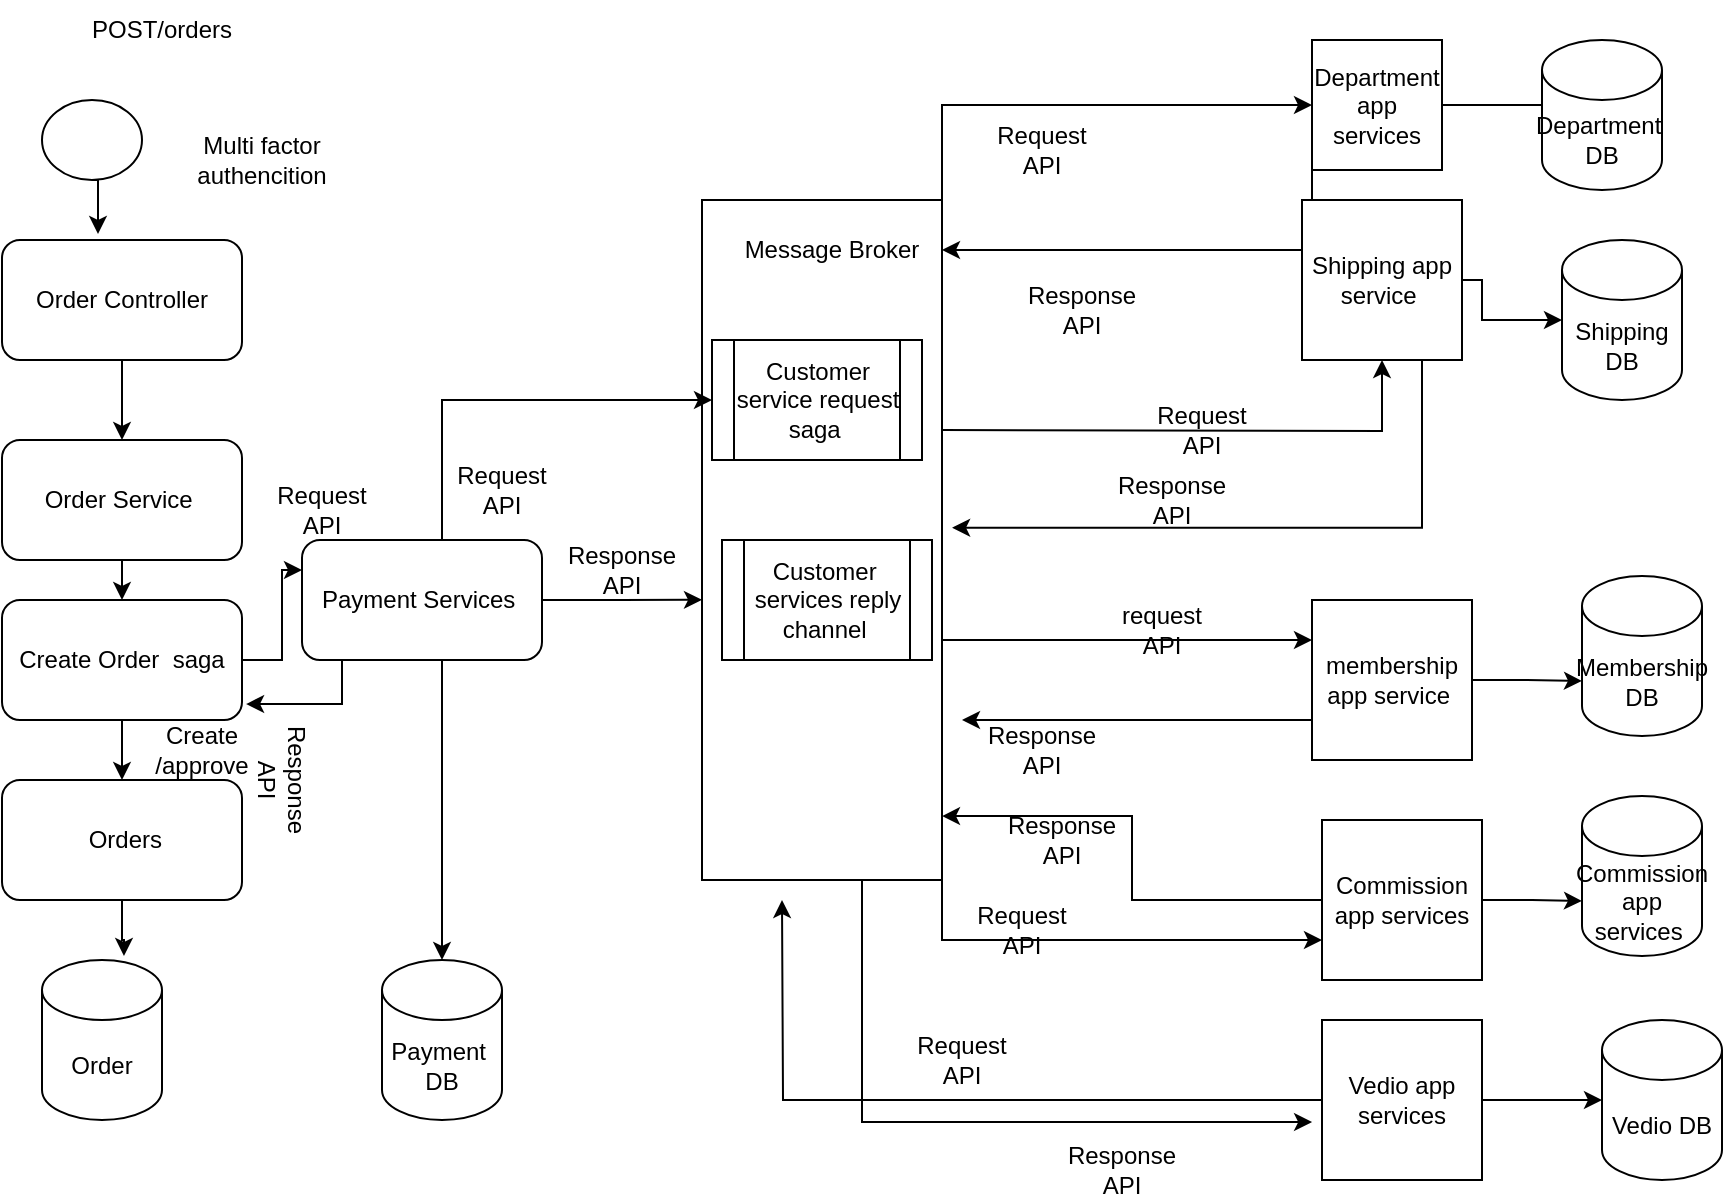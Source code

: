 <mxfile version="15.4.3" type="device"><diagram id="G7bZ2vjQT7AH2veqR1VY" name="Page-1"><mxGraphModel dx="868" dy="482" grid="1" gridSize="10" guides="1" tooltips="1" connect="1" arrows="1" fold="1" page="1" pageScale="1" pageWidth="850" pageHeight="1100" math="0" shadow="0"><root><mxCell id="0"/><mxCell id="1" parent="0"/><mxCell id="xNNhZ1Sa27OPdo_6xhIO-63" style="edgeStyle=orthogonalEdgeStyle;rounded=0;orthogonalLoop=1;jettySize=auto;html=1;entryX=0;entryY=0.75;entryDx=0;entryDy=0;exitX=1;exitY=1;exitDx=0;exitDy=0;" edge="1" parent="1" source="xNNhZ1Sa27OPdo_6xhIO-18" target="xNNhZ1Sa27OPdo_6xhIO-51"><mxGeometry relative="1" as="geometry"/></mxCell><mxCell id="xNNhZ1Sa27OPdo_6xhIO-74" style="edgeStyle=orthogonalEdgeStyle;rounded=0;orthogonalLoop=1;jettySize=auto;html=1;entryX=-0.062;entryY=0.638;entryDx=0;entryDy=0;entryPerimeter=0;" edge="1" parent="1" source="xNNhZ1Sa27OPdo_6xhIO-59" target="xNNhZ1Sa27OPdo_6xhIO-53"><mxGeometry relative="1" as="geometry"><Array as="points"><mxPoint x="490" y="581"/></Array></mxGeometry></mxCell><mxCell id="xNNhZ1Sa27OPdo_6xhIO-59" value="" style="rounded=0;whiteSpace=wrap;html=1;" vertex="1" parent="1"><mxGeometry x="410" y="120" width="120" height="340" as="geometry"/></mxCell><mxCell id="xNNhZ1Sa27OPdo_6xhIO-3" style="edgeStyle=orthogonalEdgeStyle;rounded=0;orthogonalLoop=1;jettySize=auto;html=1;exitX=0.5;exitY=1;exitDx=0;exitDy=0;entryX=0.4;entryY=-0.05;entryDx=0;entryDy=0;entryPerimeter=0;" edge="1" parent="1" source="xNNhZ1Sa27OPdo_6xhIO-1" target="xNNhZ1Sa27OPdo_6xhIO-2"><mxGeometry relative="1" as="geometry"/></mxCell><mxCell id="xNNhZ1Sa27OPdo_6xhIO-1" value="" style="ellipse;whiteSpace=wrap;html=1;" vertex="1" parent="1"><mxGeometry x="80" y="70" width="50" height="40" as="geometry"/></mxCell><mxCell id="xNNhZ1Sa27OPdo_6xhIO-8" style="edgeStyle=orthogonalEdgeStyle;rounded=0;orthogonalLoop=1;jettySize=auto;html=1;exitX=0.5;exitY=1;exitDx=0;exitDy=0;entryX=0.5;entryY=0;entryDx=0;entryDy=0;" edge="1" parent="1" source="xNNhZ1Sa27OPdo_6xhIO-2" target="xNNhZ1Sa27OPdo_6xhIO-4"><mxGeometry relative="1" as="geometry"/></mxCell><mxCell id="xNNhZ1Sa27OPdo_6xhIO-2" value="Order Controller" style="rounded=1;whiteSpace=wrap;html=1;" vertex="1" parent="1"><mxGeometry x="60" y="140" width="120" height="60" as="geometry"/></mxCell><mxCell id="xNNhZ1Sa27OPdo_6xhIO-11" style="edgeStyle=orthogonalEdgeStyle;rounded=0;orthogonalLoop=1;jettySize=auto;html=1;exitX=0.5;exitY=1;exitDx=0;exitDy=0;entryX=0.5;entryY=0;entryDx=0;entryDy=0;" edge="1" parent="1" source="xNNhZ1Sa27OPdo_6xhIO-4" target="xNNhZ1Sa27OPdo_6xhIO-9"><mxGeometry relative="1" as="geometry"/></mxCell><mxCell id="xNNhZ1Sa27OPdo_6xhIO-4" value="Order Service&amp;nbsp;" style="rounded=1;whiteSpace=wrap;html=1;" vertex="1" parent="1"><mxGeometry x="60" y="240" width="120" height="60" as="geometry"/></mxCell><mxCell id="xNNhZ1Sa27OPdo_6xhIO-7" value="POST/orders" style="text;html=1;strokeColor=none;fillColor=none;align=center;verticalAlign=middle;whiteSpace=wrap;rounded=0;" vertex="1" parent="1"><mxGeometry x="100" y="20" width="80" height="30" as="geometry"/></mxCell><mxCell id="xNNhZ1Sa27OPdo_6xhIO-12" style="edgeStyle=orthogonalEdgeStyle;rounded=0;orthogonalLoop=1;jettySize=auto;html=1;exitX=0.5;exitY=1;exitDx=0;exitDy=0;" edge="1" parent="1" source="xNNhZ1Sa27OPdo_6xhIO-9" target="xNNhZ1Sa27OPdo_6xhIO-10"><mxGeometry relative="1" as="geometry"/></mxCell><mxCell id="xNNhZ1Sa27OPdo_6xhIO-35" style="edgeStyle=orthogonalEdgeStyle;rounded=0;orthogonalLoop=1;jettySize=auto;html=1;entryX=0;entryY=0.5;entryDx=0;entryDy=0;exitX=0.5;exitY=0;exitDx=0;exitDy=0;" edge="1" parent="1" source="xNNhZ1Sa27OPdo_6xhIO-83" target="xNNhZ1Sa27OPdo_6xhIO-19"><mxGeometry relative="1" as="geometry"><mxPoint x="280" y="400" as="sourcePoint"/><Array as="points"><mxPoint x="280" y="290"/><mxPoint x="280" y="220"/></Array></mxGeometry></mxCell><mxCell id="xNNhZ1Sa27OPdo_6xhIO-92" style="edgeStyle=orthogonalEdgeStyle;rounded=0;orthogonalLoop=1;jettySize=auto;html=1;exitX=1;exitY=0.5;exitDx=0;exitDy=0;entryX=0;entryY=0.25;entryDx=0;entryDy=0;" edge="1" parent="1" source="xNNhZ1Sa27OPdo_6xhIO-9" target="xNNhZ1Sa27OPdo_6xhIO-83"><mxGeometry relative="1" as="geometry"/></mxCell><mxCell id="xNNhZ1Sa27OPdo_6xhIO-9" value="Create Order&amp;nbsp; saga" style="rounded=1;whiteSpace=wrap;html=1;" vertex="1" parent="1"><mxGeometry x="60" y="320" width="120" height="60" as="geometry"/></mxCell><mxCell id="xNNhZ1Sa27OPdo_6xhIO-27" style="edgeStyle=orthogonalEdgeStyle;rounded=0;orthogonalLoop=1;jettySize=auto;html=1;exitX=0.5;exitY=1;exitDx=0;exitDy=0;entryX=0.683;entryY=-0.025;entryDx=0;entryDy=0;entryPerimeter=0;" edge="1" parent="1" source="xNNhZ1Sa27OPdo_6xhIO-10" target="xNNhZ1Sa27OPdo_6xhIO-26"><mxGeometry relative="1" as="geometry"><Array as="points"><mxPoint x="120" y="490"/><mxPoint x="121" y="490"/></Array></mxGeometry></mxCell><mxCell id="xNNhZ1Sa27OPdo_6xhIO-10" value="&amp;nbsp;Orders" style="rounded=1;whiteSpace=wrap;html=1;" vertex="1" parent="1"><mxGeometry x="60" y="410" width="120" height="60" as="geometry"/></mxCell><mxCell id="xNNhZ1Sa27OPdo_6xhIO-13" value="Create /approve" style="text;html=1;strokeColor=none;fillColor=none;align=center;verticalAlign=middle;whiteSpace=wrap;rounded=0;" vertex="1" parent="1"><mxGeometry x="130" y="380" width="60" height="30" as="geometry"/></mxCell><mxCell id="xNNhZ1Sa27OPdo_6xhIO-18" value="Message Broker" style="text;html=1;strokeColor=none;fillColor=none;align=center;verticalAlign=middle;whiteSpace=wrap;rounded=0;" vertex="1" parent="1"><mxGeometry x="420" y="130" width="110" height="30" as="geometry"/></mxCell><mxCell id="xNNhZ1Sa27OPdo_6xhIO-32" style="edgeStyle=orthogonalEdgeStyle;rounded=0;orthogonalLoop=1;jettySize=auto;html=1;entryX=0;entryY=0.5;entryDx=0;entryDy=0;exitX=1;exitY=0;exitDx=0;exitDy=0;" edge="1" parent="1" source="xNNhZ1Sa27OPdo_6xhIO-18" target="xNNhZ1Sa27OPdo_6xhIO-30"><mxGeometry relative="1" as="geometry"><mxPoint x="530" y="220" as="sourcePoint"/></mxGeometry></mxCell><mxCell id="xNNhZ1Sa27OPdo_6xhIO-19" value="Customer service request saga&amp;nbsp;" style="shape=process;whiteSpace=wrap;html=1;backgroundOutline=1;" vertex="1" parent="1"><mxGeometry x="415" y="190" width="105" height="60" as="geometry"/></mxCell><mxCell id="xNNhZ1Sa27OPdo_6xhIO-48" style="edgeStyle=orthogonalEdgeStyle;rounded=0;orthogonalLoop=1;jettySize=auto;html=1;exitX=1;exitY=0.647;exitDx=0;exitDy=0;entryX=0;entryY=0.25;entryDx=0;entryDy=0;exitPerimeter=0;" edge="1" parent="1" source="xNNhZ1Sa27OPdo_6xhIO-59" target="xNNhZ1Sa27OPdo_6xhIO-41"><mxGeometry relative="1" as="geometry"/></mxCell><mxCell id="xNNhZ1Sa27OPdo_6xhIO-21" value="Customer&amp;nbsp; services reply channel&amp;nbsp;" style="shape=process;whiteSpace=wrap;html=1;backgroundOutline=1;" vertex="1" parent="1"><mxGeometry x="420" y="290" width="105" height="60" as="geometry"/></mxCell><mxCell id="xNNhZ1Sa27OPdo_6xhIO-26" value="Order" style="shape=cylinder3;whiteSpace=wrap;html=1;boundedLbl=1;backgroundOutline=1;size=15;" vertex="1" parent="1"><mxGeometry x="80" y="500" width="60" height="80" as="geometry"/></mxCell><mxCell id="xNNhZ1Sa27OPdo_6xhIO-65" style="edgeStyle=orthogonalEdgeStyle;rounded=0;orthogonalLoop=1;jettySize=auto;html=1;exitX=0;exitY=1;exitDx=0;exitDy=0;entryX=1;entryY=0.5;entryDx=0;entryDy=0;" edge="1" parent="1" source="xNNhZ1Sa27OPdo_6xhIO-30" target="xNNhZ1Sa27OPdo_6xhIO-18"><mxGeometry relative="1" as="geometry"/></mxCell><mxCell id="xNNhZ1Sa27OPdo_6xhIO-78" style="edgeStyle=orthogonalEdgeStyle;rounded=0;orthogonalLoop=1;jettySize=auto;html=1;entryX=0.167;entryY=0.433;entryDx=0;entryDy=0;entryPerimeter=0;" edge="1" parent="1" source="xNNhZ1Sa27OPdo_6xhIO-30" target="xNNhZ1Sa27OPdo_6xhIO-44"><mxGeometry relative="1" as="geometry"/></mxCell><mxCell id="xNNhZ1Sa27OPdo_6xhIO-30" value="Department app services" style="whiteSpace=wrap;html=1;aspect=fixed;" vertex="1" parent="1"><mxGeometry x="715" y="40" width="65" height="65" as="geometry"/></mxCell><mxCell id="xNNhZ1Sa27OPdo_6xhIO-45" style="edgeStyle=orthogonalEdgeStyle;rounded=0;orthogonalLoop=1;jettySize=auto;html=1;" edge="1" parent="1" target="xNNhZ1Sa27OPdo_6xhIO-31"><mxGeometry relative="1" as="geometry"><mxPoint x="530" y="235" as="sourcePoint"/></mxGeometry></mxCell><mxCell id="xNNhZ1Sa27OPdo_6xhIO-67" style="edgeStyle=orthogonalEdgeStyle;rounded=0;orthogonalLoop=1;jettySize=auto;html=1;exitX=0.75;exitY=1;exitDx=0;exitDy=0;entryX=1.042;entryY=0.482;entryDx=0;entryDy=0;entryPerimeter=0;" edge="1" parent="1" source="xNNhZ1Sa27OPdo_6xhIO-31" target="xNNhZ1Sa27OPdo_6xhIO-59"><mxGeometry relative="1" as="geometry"/></mxCell><mxCell id="xNNhZ1Sa27OPdo_6xhIO-79" style="edgeStyle=orthogonalEdgeStyle;rounded=0;orthogonalLoop=1;jettySize=auto;html=1;entryX=0;entryY=0.5;entryDx=0;entryDy=0;entryPerimeter=0;" edge="1" parent="1" source="xNNhZ1Sa27OPdo_6xhIO-31" target="xNNhZ1Sa27OPdo_6xhIO-58"><mxGeometry relative="1" as="geometry"><Array as="points"><mxPoint x="800" y="160"/><mxPoint x="800" y="180"/></Array></mxGeometry></mxCell><mxCell id="xNNhZ1Sa27OPdo_6xhIO-31" value="Shipping app service&amp;nbsp;" style="whiteSpace=wrap;html=1;aspect=fixed;" vertex="1" parent="1"><mxGeometry x="710" y="120" width="80" height="80" as="geometry"/></mxCell><mxCell id="xNNhZ1Sa27OPdo_6xhIO-36" value="Request API" style="text;html=1;strokeColor=none;fillColor=none;align=center;verticalAlign=middle;whiteSpace=wrap;rounded=0;" vertex="1" parent="1"><mxGeometry x="280" y="250" width="60" height="30" as="geometry"/></mxCell><mxCell id="xNNhZ1Sa27OPdo_6xhIO-37" value="Response API" style="text;html=1;strokeColor=none;fillColor=none;align=center;verticalAlign=middle;whiteSpace=wrap;rounded=0;" vertex="1" parent="1"><mxGeometry x="340" y="290" width="60" height="30" as="geometry"/></mxCell><mxCell id="xNNhZ1Sa27OPdo_6xhIO-38" value="Request API" style="text;html=1;strokeColor=none;fillColor=none;align=center;verticalAlign=middle;whiteSpace=wrap;rounded=0;" vertex="1" parent="1"><mxGeometry x="550" y="80" width="60" height="30" as="geometry"/></mxCell><mxCell id="xNNhZ1Sa27OPdo_6xhIO-39" value="Response API" style="text;html=1;strokeColor=none;fillColor=none;align=center;verticalAlign=middle;whiteSpace=wrap;rounded=0;" vertex="1" parent="1"><mxGeometry x="615" y="255" width="60" height="30" as="geometry"/></mxCell><mxCell id="xNNhZ1Sa27OPdo_6xhIO-69" style="edgeStyle=orthogonalEdgeStyle;rounded=0;orthogonalLoop=1;jettySize=auto;html=1;exitX=0;exitY=0.75;exitDx=0;exitDy=0;" edge="1" parent="1" source="xNNhZ1Sa27OPdo_6xhIO-41"><mxGeometry relative="1" as="geometry"><mxPoint x="540" y="380" as="targetPoint"/></mxGeometry></mxCell><mxCell id="xNNhZ1Sa27OPdo_6xhIO-80" style="edgeStyle=orthogonalEdgeStyle;rounded=0;orthogonalLoop=1;jettySize=auto;html=1;entryX=0;entryY=0;entryDx=0;entryDy=52.5;entryPerimeter=0;" edge="1" parent="1" source="xNNhZ1Sa27OPdo_6xhIO-41" target="xNNhZ1Sa27OPdo_6xhIO-57"><mxGeometry relative="1" as="geometry"/></mxCell><mxCell id="xNNhZ1Sa27OPdo_6xhIO-41" value="membership app service&amp;nbsp;" style="whiteSpace=wrap;html=1;aspect=fixed;" vertex="1" parent="1"><mxGeometry x="715" y="320" width="80" height="80" as="geometry"/></mxCell><mxCell id="xNNhZ1Sa27OPdo_6xhIO-44" value="Department&amp;nbsp; DB" style="shape=cylinder3;whiteSpace=wrap;html=1;boundedLbl=1;backgroundOutline=1;size=15;" vertex="1" parent="1"><mxGeometry x="830" y="40" width="60" height="75" as="geometry"/></mxCell><mxCell id="xNNhZ1Sa27OPdo_6xhIO-46" value="request API" style="text;html=1;strokeColor=none;fillColor=none;align=center;verticalAlign=middle;whiteSpace=wrap;rounded=0;" vertex="1" parent="1"><mxGeometry x="610" y="320" width="60" height="30" as="geometry"/></mxCell><mxCell id="xNNhZ1Sa27OPdo_6xhIO-50" value="Request API" style="text;html=1;strokeColor=none;fillColor=none;align=center;verticalAlign=middle;whiteSpace=wrap;rounded=0;" vertex="1" parent="1"><mxGeometry x="630" y="220" width="60" height="30" as="geometry"/></mxCell><mxCell id="xNNhZ1Sa27OPdo_6xhIO-73" style="edgeStyle=orthogonalEdgeStyle;rounded=0;orthogonalLoop=1;jettySize=auto;html=1;entryX=1;entryY=0.906;entryDx=0;entryDy=0;entryPerimeter=0;" edge="1" parent="1" source="xNNhZ1Sa27OPdo_6xhIO-51" target="xNNhZ1Sa27OPdo_6xhIO-59"><mxGeometry relative="1" as="geometry"/></mxCell><mxCell id="xNNhZ1Sa27OPdo_6xhIO-81" style="edgeStyle=orthogonalEdgeStyle;rounded=0;orthogonalLoop=1;jettySize=auto;html=1;exitX=1;exitY=0.5;exitDx=0;exitDy=0;entryX=0;entryY=0;entryDx=0;entryDy=52.5;entryPerimeter=0;" edge="1" parent="1" source="xNNhZ1Sa27OPdo_6xhIO-51" target="xNNhZ1Sa27OPdo_6xhIO-61"><mxGeometry relative="1" as="geometry"/></mxCell><mxCell id="xNNhZ1Sa27OPdo_6xhIO-51" value="Commission app services" style="whiteSpace=wrap;html=1;aspect=fixed;" vertex="1" parent="1"><mxGeometry x="720" y="430" width="80" height="80" as="geometry"/></mxCell><mxCell id="xNNhZ1Sa27OPdo_6xhIO-76" style="edgeStyle=orthogonalEdgeStyle;rounded=0;orthogonalLoop=1;jettySize=auto;html=1;" edge="1" parent="1" source="xNNhZ1Sa27OPdo_6xhIO-53"><mxGeometry relative="1" as="geometry"><mxPoint x="450" y="470" as="targetPoint"/></mxGeometry></mxCell><mxCell id="xNNhZ1Sa27OPdo_6xhIO-82" style="edgeStyle=orthogonalEdgeStyle;rounded=0;orthogonalLoop=1;jettySize=auto;html=1;" edge="1" parent="1" source="xNNhZ1Sa27OPdo_6xhIO-53" target="xNNhZ1Sa27OPdo_6xhIO-62"><mxGeometry relative="1" as="geometry"/></mxCell><mxCell id="xNNhZ1Sa27OPdo_6xhIO-53" value="Vedio app services" style="whiteSpace=wrap;html=1;aspect=fixed;" vertex="1" parent="1"><mxGeometry x="720" y="530" width="80" height="80" as="geometry"/></mxCell><mxCell id="xNNhZ1Sa27OPdo_6xhIO-55" value="Response API" style="text;html=1;strokeColor=none;fillColor=none;align=center;verticalAlign=middle;whiteSpace=wrap;rounded=0;" vertex="1" parent="1"><mxGeometry x="550" y="380" width="60" height="30" as="geometry"/></mxCell><mxCell id="xNNhZ1Sa27OPdo_6xhIO-56" value="Request API" style="text;html=1;strokeColor=none;fillColor=none;align=center;verticalAlign=middle;whiteSpace=wrap;rounded=0;" vertex="1" parent="1"><mxGeometry x="540" y="470" width="60" height="30" as="geometry"/></mxCell><mxCell id="xNNhZ1Sa27OPdo_6xhIO-57" value="Membership DB" style="shape=cylinder3;whiteSpace=wrap;html=1;boundedLbl=1;backgroundOutline=1;size=15;" vertex="1" parent="1"><mxGeometry x="850" y="308" width="60" height="80" as="geometry"/></mxCell><mxCell id="xNNhZ1Sa27OPdo_6xhIO-58" value="Shipping DB" style="shape=cylinder3;whiteSpace=wrap;html=1;boundedLbl=1;backgroundOutline=1;size=15;" vertex="1" parent="1"><mxGeometry x="840" y="140" width="60" height="80" as="geometry"/></mxCell><mxCell id="xNNhZ1Sa27OPdo_6xhIO-61" value="Commission app services&amp;nbsp;" style="shape=cylinder3;whiteSpace=wrap;html=1;boundedLbl=1;backgroundOutline=1;size=15;" vertex="1" parent="1"><mxGeometry x="850" y="418" width="60" height="80" as="geometry"/></mxCell><mxCell id="xNNhZ1Sa27OPdo_6xhIO-62" value="Vedio DB" style="shape=cylinder3;whiteSpace=wrap;html=1;boundedLbl=1;backgroundOutline=1;size=15;" vertex="1" parent="1"><mxGeometry x="860" y="530" width="60" height="80" as="geometry"/></mxCell><mxCell id="xNNhZ1Sa27OPdo_6xhIO-66" value="Response API" style="text;html=1;strokeColor=none;fillColor=none;align=center;verticalAlign=middle;whiteSpace=wrap;rounded=0;" vertex="1" parent="1"><mxGeometry x="570" y="160" width="60" height="30" as="geometry"/></mxCell><mxCell id="xNNhZ1Sa27OPdo_6xhIO-71" value="Response API" style="text;html=1;strokeColor=none;fillColor=none;align=center;verticalAlign=middle;whiteSpace=wrap;rounded=0;" vertex="1" parent="1"><mxGeometry x="560" y="425" width="60" height="30" as="geometry"/></mxCell><mxCell id="xNNhZ1Sa27OPdo_6xhIO-75" value="Request API" style="text;html=1;strokeColor=none;fillColor=none;align=center;verticalAlign=middle;whiteSpace=wrap;rounded=0;" vertex="1" parent="1"><mxGeometry x="510" y="535" width="60" height="30" as="geometry"/></mxCell><mxCell id="xNNhZ1Sa27OPdo_6xhIO-77" value="Response API" style="text;html=1;strokeColor=none;fillColor=none;align=center;verticalAlign=middle;whiteSpace=wrap;rounded=0;" vertex="1" parent="1"><mxGeometry x="590" y="590" width="60" height="30" as="geometry"/></mxCell><mxCell id="xNNhZ1Sa27OPdo_6xhIO-87" style="edgeStyle=orthogonalEdgeStyle;rounded=0;orthogonalLoop=1;jettySize=auto;html=1;exitX=0.5;exitY=1;exitDx=0;exitDy=0;entryX=0.5;entryY=0;entryDx=0;entryDy=0;entryPerimeter=0;" edge="1" parent="1" source="xNNhZ1Sa27OPdo_6xhIO-83" target="xNNhZ1Sa27OPdo_6xhIO-84"><mxGeometry relative="1" as="geometry"><Array as="points"><mxPoint x="280" y="350"/></Array></mxGeometry></mxCell><mxCell id="xNNhZ1Sa27OPdo_6xhIO-91" style="edgeStyle=orthogonalEdgeStyle;rounded=0;orthogonalLoop=1;jettySize=auto;html=1;entryX=0;entryY=0.588;entryDx=0;entryDy=0;entryPerimeter=0;" edge="1" parent="1" source="xNNhZ1Sa27OPdo_6xhIO-83" target="xNNhZ1Sa27OPdo_6xhIO-59"><mxGeometry relative="1" as="geometry"/></mxCell><mxCell id="xNNhZ1Sa27OPdo_6xhIO-93" style="edgeStyle=orthogonalEdgeStyle;rounded=0;orthogonalLoop=1;jettySize=auto;html=1;exitX=0.5;exitY=1;exitDx=0;exitDy=0;entryX=1.017;entryY=0.867;entryDx=0;entryDy=0;entryPerimeter=0;" edge="1" parent="1" source="xNNhZ1Sa27OPdo_6xhIO-83" target="xNNhZ1Sa27OPdo_6xhIO-9"><mxGeometry relative="1" as="geometry"><Array as="points"><mxPoint x="230" y="350"/><mxPoint x="230" y="372"/></Array></mxGeometry></mxCell><mxCell id="xNNhZ1Sa27OPdo_6xhIO-83" value="Payment Services&amp;nbsp;" style="rounded=1;whiteSpace=wrap;html=1;" vertex="1" parent="1"><mxGeometry x="210" y="290" width="120" height="60" as="geometry"/></mxCell><mxCell id="xNNhZ1Sa27OPdo_6xhIO-84" value="Payment&amp;nbsp; DB" style="shape=cylinder3;whiteSpace=wrap;html=1;boundedLbl=1;backgroundOutline=1;size=15;" vertex="1" parent="1"><mxGeometry x="250" y="500" width="60" height="80" as="geometry"/></mxCell><mxCell id="xNNhZ1Sa27OPdo_6xhIO-90" value="Multi factor authencition" style="text;html=1;strokeColor=none;fillColor=none;align=center;verticalAlign=middle;whiteSpace=wrap;rounded=0;" vertex="1" parent="1"><mxGeometry x="160" y="85" width="60" height="30" as="geometry"/></mxCell><mxCell id="xNNhZ1Sa27OPdo_6xhIO-94" value="Request API" style="text;html=1;strokeColor=none;fillColor=none;align=center;verticalAlign=middle;whiteSpace=wrap;rounded=0;" vertex="1" parent="1"><mxGeometry x="190" y="260" width="60" height="30" as="geometry"/></mxCell><mxCell id="xNNhZ1Sa27OPdo_6xhIO-95" value="Response API" style="text;html=1;strokeColor=none;fillColor=none;align=center;verticalAlign=middle;whiteSpace=wrap;rounded=0;rotation=90;" vertex="1" parent="1"><mxGeometry x="170" y="395" width="60" height="30" as="geometry"/></mxCell></root></mxGraphModel></diagram></mxfile>
